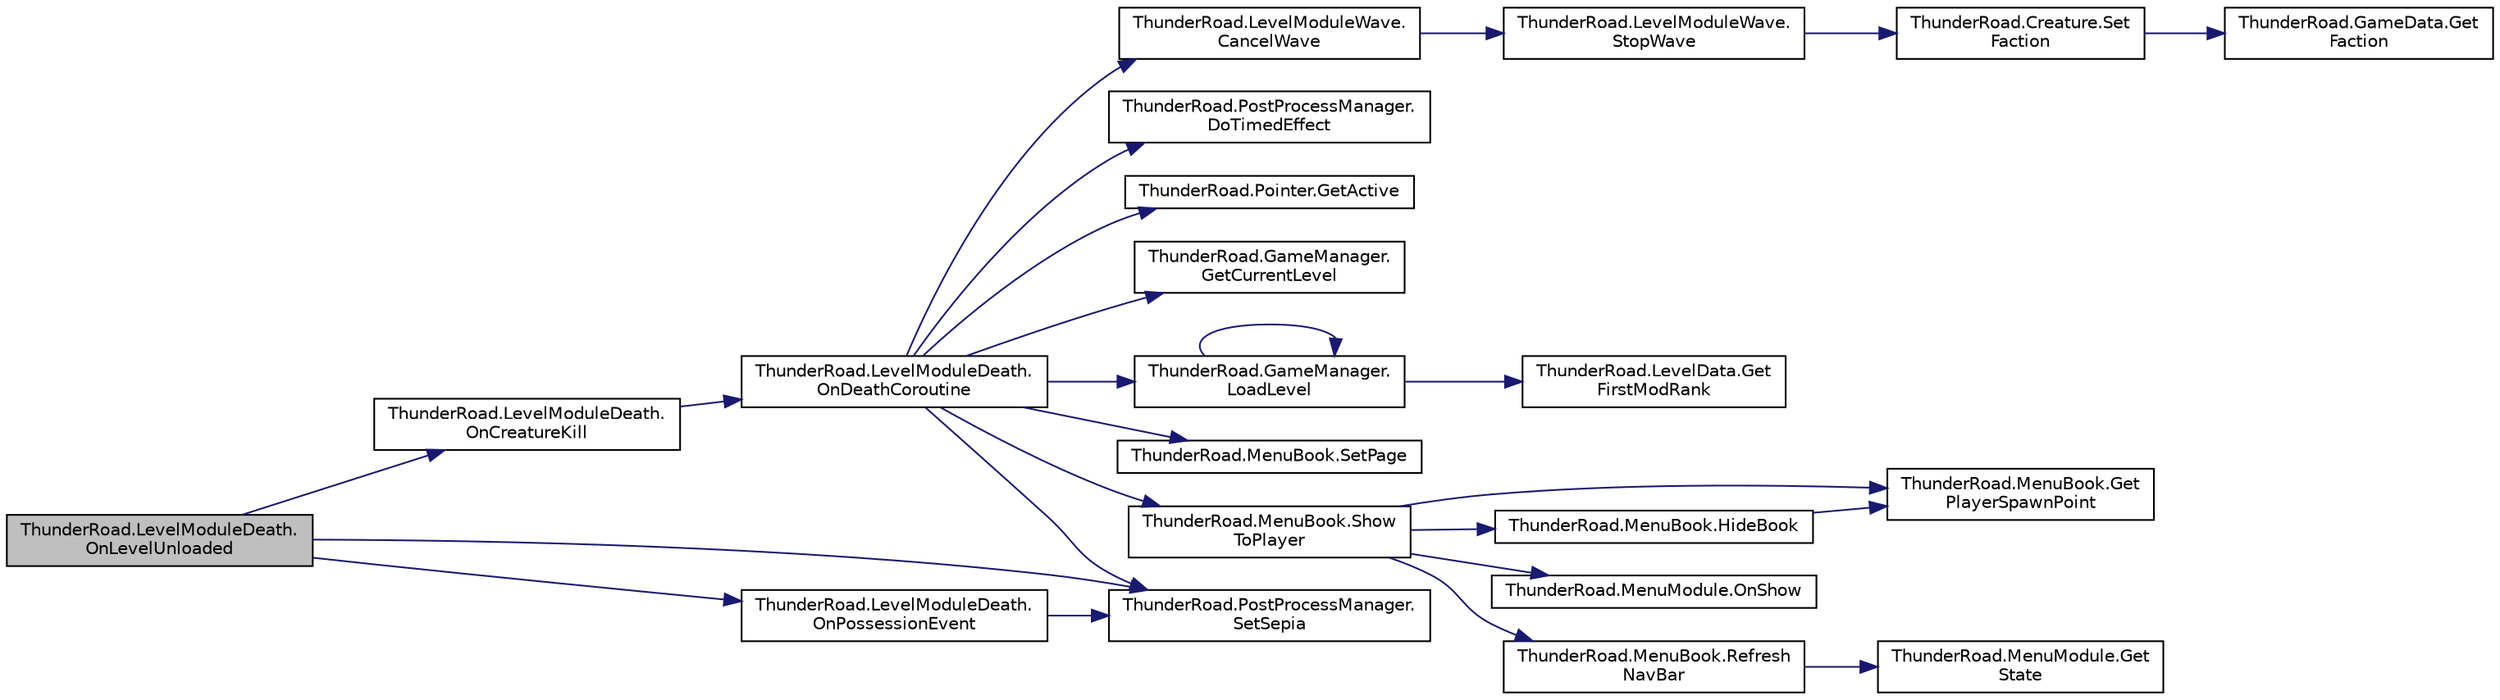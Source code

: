 digraph "ThunderRoad.LevelModuleDeath.OnLevelUnloaded"
{
 // LATEX_PDF_SIZE
  edge [fontname="Helvetica",fontsize="10",labelfontname="Helvetica",labelfontsize="10"];
  node [fontname="Helvetica",fontsize="10",shape=record];
  rankdir="LR";
  Node1 [label="ThunderRoad.LevelModuleDeath.\lOnLevelUnloaded",height=0.2,width=0.4,color="black", fillcolor="grey75", style="filled", fontcolor="black",tooltip="Called when [level unloaded]."];
  Node1 -> Node2 [color="midnightblue",fontsize="10",style="solid",fontname="Helvetica"];
  Node2 [label="ThunderRoad.LevelModuleDeath.\lOnCreatureKill",height=0.2,width=0.4,color="black", fillcolor="white", style="filled",URL="$class_thunder_road_1_1_level_module_death.html#a336b770cee83b91d6b79a576ee93ab93",tooltip="Called when [creature kill]."];
  Node2 -> Node3 [color="midnightblue",fontsize="10",style="solid",fontname="Helvetica"];
  Node3 [label="ThunderRoad.LevelModuleDeath.\lOnDeathCoroutine",height=0.2,width=0.4,color="black", fillcolor="white", style="filled",URL="$class_thunder_road_1_1_level_module_death.html#aa3bbea1cd0175d24bb7ce2828bb68e80",tooltip="Called when [death coroutine]."];
  Node3 -> Node4 [color="midnightblue",fontsize="10",style="solid",fontname="Helvetica"];
  Node4 [label="ThunderRoad.LevelModuleWave.\lCancelWave",height=0.2,width=0.4,color="black", fillcolor="white", style="filled",URL="$class_thunder_road_1_1_level_module_wave.html#ade4f9ae092a66088e269e0c172f1c393",tooltip="Cancels the wave."];
  Node4 -> Node5 [color="midnightblue",fontsize="10",style="solid",fontname="Helvetica"];
  Node5 [label="ThunderRoad.LevelModuleWave.\lStopWave",height=0.2,width=0.4,color="black", fillcolor="white", style="filled",URL="$class_thunder_road_1_1_level_module_wave.html#ab47499ee3ad91b4e85d8ff4cf19a12a6",tooltip="Stops the wave."];
  Node5 -> Node6 [color="midnightblue",fontsize="10",style="solid",fontname="Helvetica"];
  Node6 [label="ThunderRoad.Creature.Set\lFaction",height=0.2,width=0.4,color="black", fillcolor="white", style="filled",URL="$class_thunder_road_1_1_creature.html#a469a61f44346845588b7f876dae59e2d",tooltip="Sets the faction."];
  Node6 -> Node7 [color="midnightblue",fontsize="10",style="solid",fontname="Helvetica"];
  Node7 [label="ThunderRoad.GameData.Get\lFaction",height=0.2,width=0.4,color="black", fillcolor="white", style="filled",URL="$class_thunder_road_1_1_game_data.html#aefd7717cf6e1b40d17e4bbcd50d3d4fa",tooltip="Gets the faction."];
  Node3 -> Node8 [color="midnightblue",fontsize="10",style="solid",fontname="Helvetica"];
  Node8 [label="ThunderRoad.PostProcessManager.\lDoTimedEffect",height=0.2,width=0.4,color="black", fillcolor="white", style="filled",URL="$class_thunder_road_1_1_post_process_manager.html#a1a8bd0684ccf2ef41e3e8be165fbfd7f",tooltip="Does the timed effect."];
  Node3 -> Node9 [color="midnightblue",fontsize="10",style="solid",fontname="Helvetica"];
  Node9 [label="ThunderRoad.Pointer.GetActive",height=0.2,width=0.4,color="black", fillcolor="white", style="filled",URL="$class_thunder_road_1_1_pointer.html#a5a53face2f6617f61b01ca3aec6563ba",tooltip="Gets the active."];
  Node3 -> Node10 [color="midnightblue",fontsize="10",style="solid",fontname="Helvetica"];
  Node10 [label="ThunderRoad.GameManager.\lGetCurrentLevel",height=0.2,width=0.4,color="black", fillcolor="white", style="filled",URL="$class_thunder_road_1_1_game_manager.html#a5c90d4b6a9a71b4dedf872967a1b6bb3",tooltip="Gets the current level."];
  Node3 -> Node11 [color="midnightblue",fontsize="10",style="solid",fontname="Helvetica"];
  Node11 [label="ThunderRoad.GameManager.\lLoadLevel",height=0.2,width=0.4,color="black", fillcolor="white", style="filled",URL="$class_thunder_road_1_1_game_manager.html#a7150f33e5eec4df36b3a4601d2cb007c",tooltip="Loads the level."];
  Node11 -> Node12 [color="midnightblue",fontsize="10",style="solid",fontname="Helvetica"];
  Node12 [label="ThunderRoad.LevelData.Get\lFirstModRank",height=0.2,width=0.4,color="black", fillcolor="white", style="filled",URL="$class_thunder_road_1_1_level_data.html#abec0b8b3f925340b5ff79719974178e7",tooltip="Gets the first mod rank."];
  Node11 -> Node11 [color="midnightblue",fontsize="10",style="solid",fontname="Helvetica"];
  Node3 -> Node13 [color="midnightblue",fontsize="10",style="solid",fontname="Helvetica"];
  Node13 [label="ThunderRoad.MenuBook.SetPage",height=0.2,width=0.4,color="black", fillcolor="white", style="filled",URL="$class_thunder_road_1_1_menu_book.html#a8539600a8431a5ce964c4bb115a13d26",tooltip=" "];
  Node3 -> Node14 [color="midnightblue",fontsize="10",style="solid",fontname="Helvetica"];
  Node14 [label="ThunderRoad.PostProcessManager.\lSetSepia",height=0.2,width=0.4,color="black", fillcolor="white", style="filled",URL="$class_thunder_road_1_1_post_process_manager.html#a96055bcc4cb2acf47e030b17df8fa265",tooltip="Sets the sepia."];
  Node3 -> Node15 [color="midnightblue",fontsize="10",style="solid",fontname="Helvetica"];
  Node15 [label="ThunderRoad.MenuBook.Show\lToPlayer",height=0.2,width=0.4,color="black", fillcolor="white", style="filled",URL="$class_thunder_road_1_1_menu_book.html#aa4ae3cf651672fb02ac4e469ccab670d",tooltip=" "];
  Node15 -> Node16 [color="midnightblue",fontsize="10",style="solid",fontname="Helvetica"];
  Node16 [label="ThunderRoad.MenuBook.Get\lPlayerSpawnPoint",height=0.2,width=0.4,color="black", fillcolor="white", style="filled",URL="$class_thunder_road_1_1_menu_book.html#a7e1bbd1ab63d655117f649ce59cd1101",tooltip=" "];
  Node15 -> Node17 [color="midnightblue",fontsize="10",style="solid",fontname="Helvetica"];
  Node17 [label="ThunderRoad.MenuBook.HideBook",height=0.2,width=0.4,color="black", fillcolor="white", style="filled",URL="$class_thunder_road_1_1_menu_book.html#a5575e0f6c089b91a02a784b4b6a7c100",tooltip=" "];
  Node17 -> Node16 [color="midnightblue",fontsize="10",style="solid",fontname="Helvetica"];
  Node15 -> Node18 [color="midnightblue",fontsize="10",style="solid",fontname="Helvetica"];
  Node18 [label="ThunderRoad.MenuModule.OnShow",height=0.2,width=0.4,color="black", fillcolor="white", style="filled",URL="$class_thunder_road_1_1_menu_module.html#a7f682303b5f3988c7a1165eec3148cc3",tooltip="Called when [show]."];
  Node15 -> Node19 [color="midnightblue",fontsize="10",style="solid",fontname="Helvetica"];
  Node19 [label="ThunderRoad.MenuBook.Refresh\lNavBar",height=0.2,width=0.4,color="black", fillcolor="white", style="filled",URL="$class_thunder_road_1_1_menu_book.html#ad9f5133215e7cdabeb4c99fccd591df8",tooltip="Refreshes the nav bar."];
  Node19 -> Node20 [color="midnightblue",fontsize="10",style="solid",fontname="Helvetica"];
  Node20 [label="ThunderRoad.MenuModule.Get\lState",height=0.2,width=0.4,color="black", fillcolor="white", style="filled",URL="$class_thunder_road_1_1_menu_module.html#a30562c216f66556ab73ad148048e3e54",tooltip="Gets the state."];
  Node1 -> Node21 [color="midnightblue",fontsize="10",style="solid",fontname="Helvetica"];
  Node21 [label="ThunderRoad.LevelModuleDeath.\lOnPossessionEvent",height=0.2,width=0.4,color="black", fillcolor="white", style="filled",URL="$class_thunder_road_1_1_level_module_death.html#a0a05fc63cd74c4d4691ac939abc26a97",tooltip="Called when [possession event]."];
  Node21 -> Node14 [color="midnightblue",fontsize="10",style="solid",fontname="Helvetica"];
  Node1 -> Node14 [color="midnightblue",fontsize="10",style="solid",fontname="Helvetica"];
}
